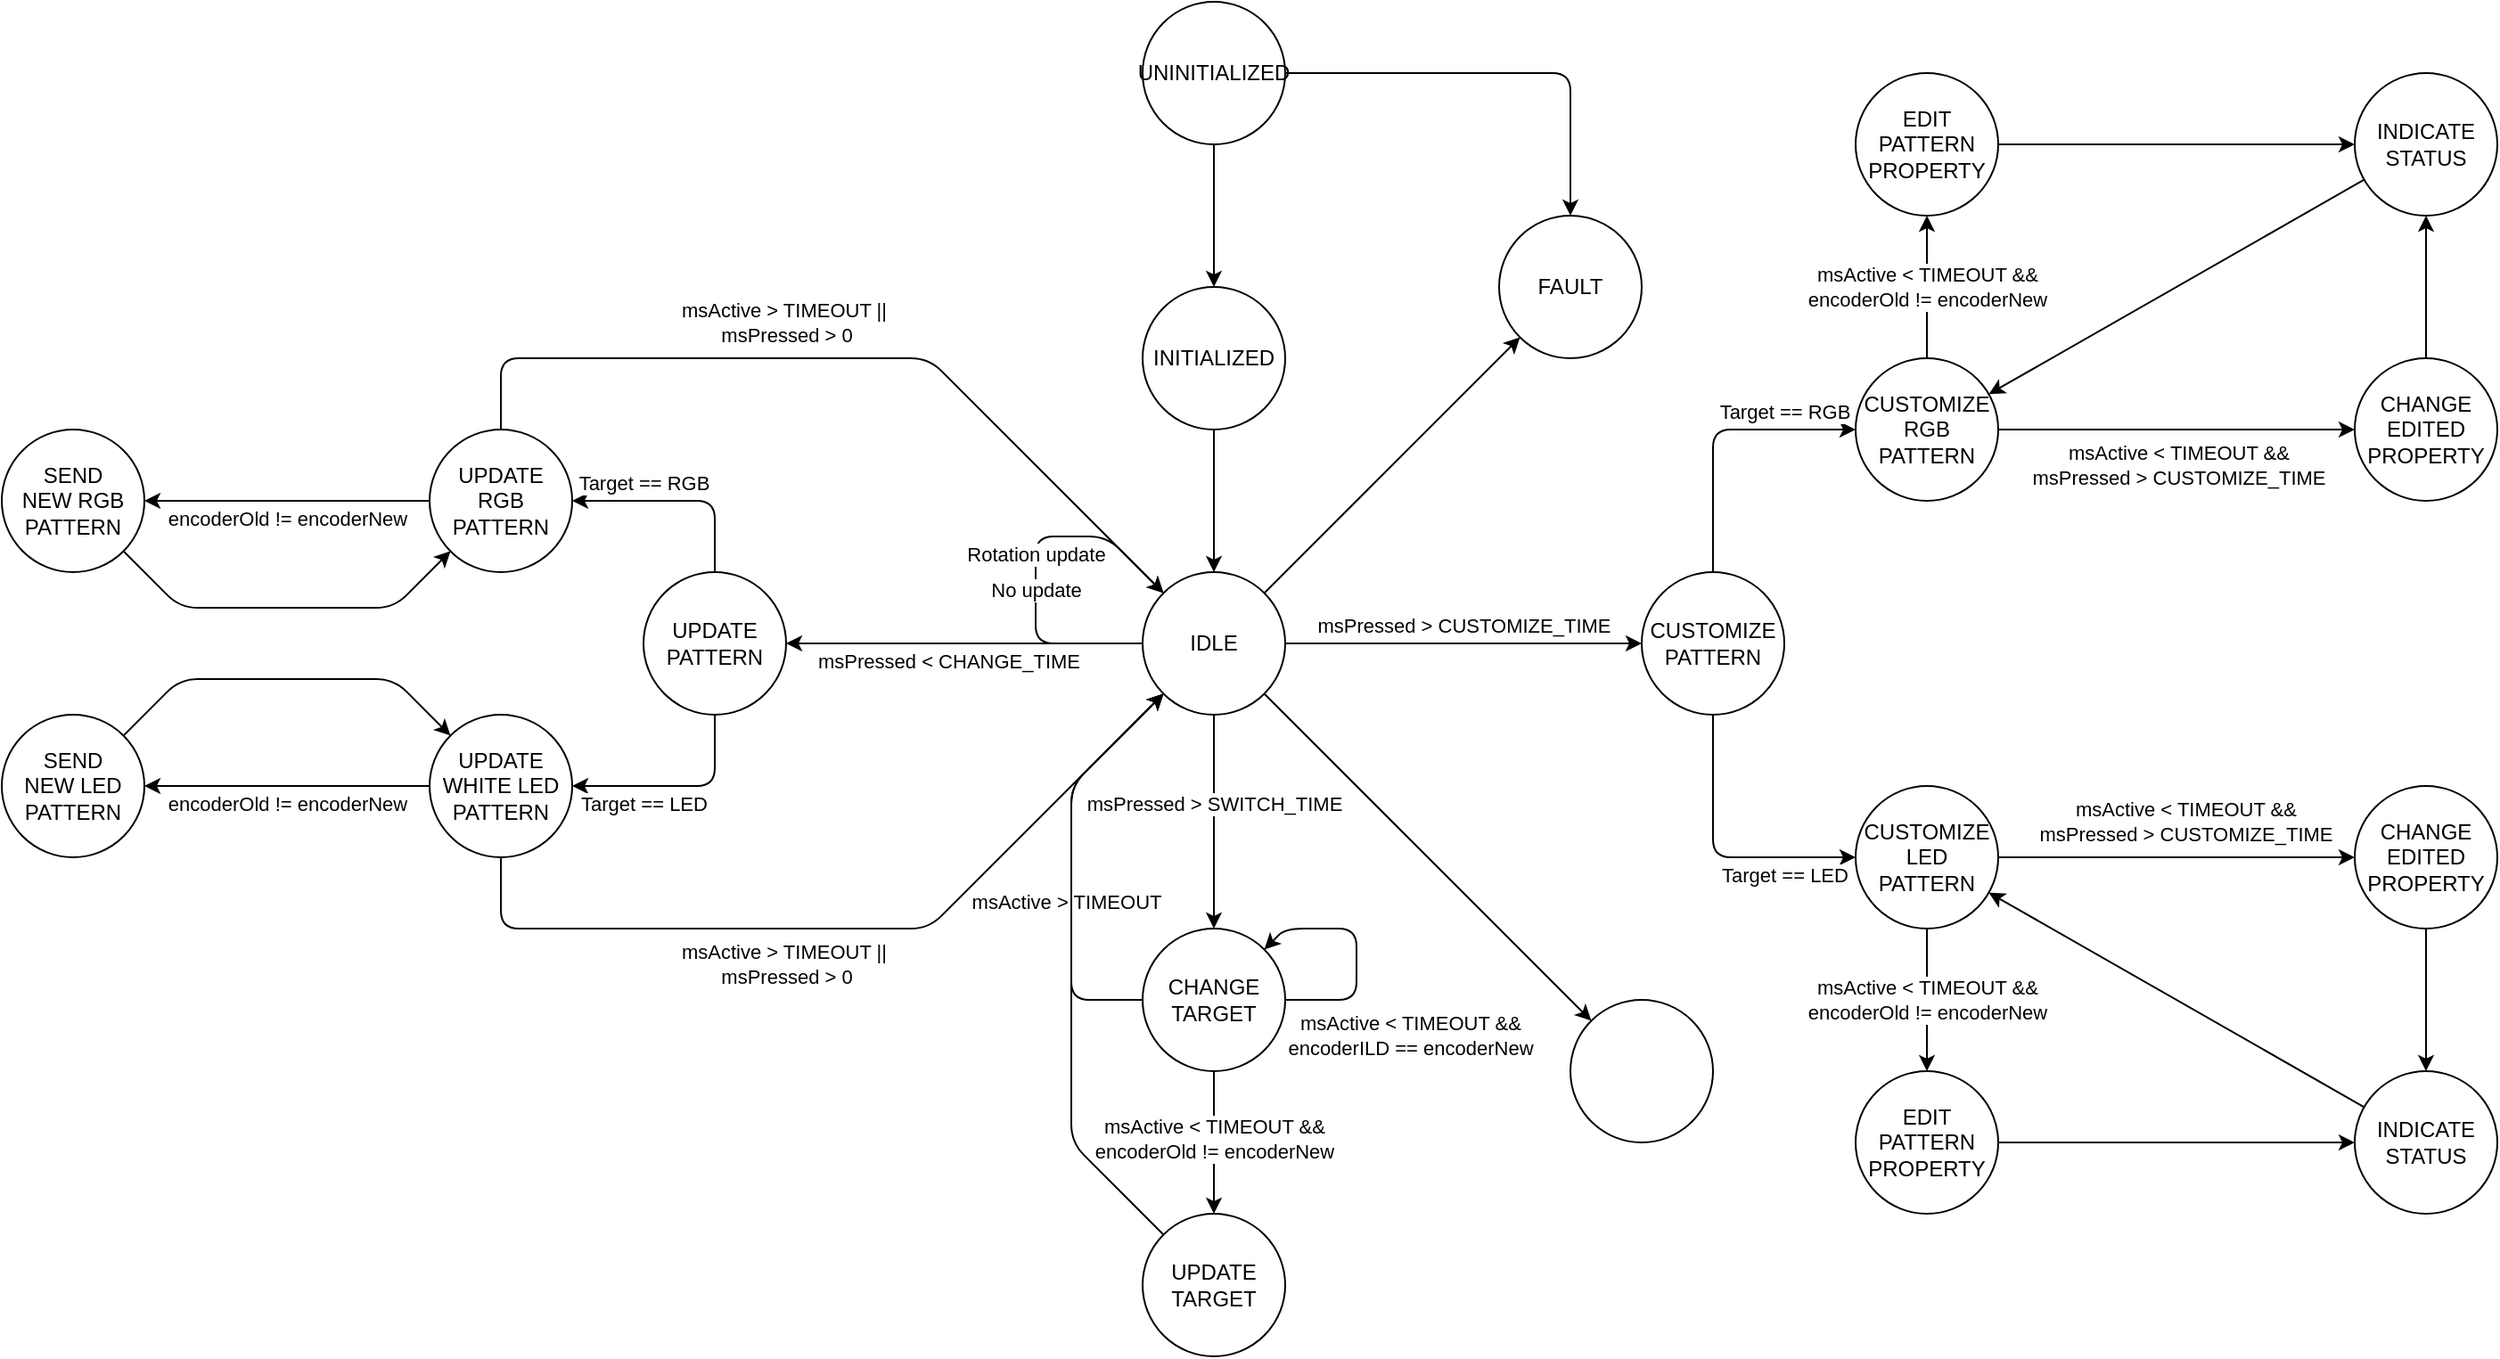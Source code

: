 <mxfile>
    <diagram id="v6b_Rmc-Ftfxwcs-_VtL" name="Page-1">
        <mxGraphModel dx="1791" dy="666" grid="1" gridSize="10" guides="1" tooltips="1" connect="1" arrows="1" fold="1" page="1" pageScale="1" pageWidth="850" pageHeight="1100" math="0" shadow="0">
            <root>
                <mxCell id="0"/>
                <mxCell id="1" parent="0"/>
                <mxCell id="5" style="edgeStyle=none;html=1;entryX=0.5;entryY=0;entryDx=0;entryDy=0;" parent="1" source="2" target="3" edge="1">
                    <mxGeometry relative="1" as="geometry"/>
                </mxCell>
                <mxCell id="8" style="edgeStyle=none;html=1;entryX=0.5;entryY=0;entryDx=0;entryDy=0;" parent="1" source="2" target="7" edge="1">
                    <mxGeometry relative="1" as="geometry">
                        <Array as="points">
                            <mxPoint x="560" y="160"/>
                        </Array>
                    </mxGeometry>
                </mxCell>
                <mxCell id="2" value="UNINITIALIZED" style="ellipse;whiteSpace=wrap;html=1;aspect=fixed;" parent="1" vertex="1">
                    <mxGeometry x="320" y="120" width="80" height="80" as="geometry"/>
                </mxCell>
                <mxCell id="6" style="edgeStyle=none;html=1;entryX=0.5;entryY=0;entryDx=0;entryDy=0;" parent="1" source="3" target="4" edge="1">
                    <mxGeometry relative="1" as="geometry"/>
                </mxCell>
                <mxCell id="3" value="INITIALIZED" style="ellipse;whiteSpace=wrap;html=1;aspect=fixed;" parent="1" vertex="1">
                    <mxGeometry x="320" y="280" width="80" height="80" as="geometry"/>
                </mxCell>
                <mxCell id="9" style="edgeStyle=none;html=1;entryX=0;entryY=1;entryDx=0;entryDy=0;" parent="1" source="4" target="7" edge="1">
                    <mxGeometry relative="1" as="geometry">
                        <Array as="points"/>
                    </mxGeometry>
                </mxCell>
                <mxCell id="11" style="edgeStyle=none;html=1;entryX=0;entryY=0;entryDx=0;entryDy=0;" parent="1" source="4" target="4" edge="1">
                    <mxGeometry relative="1" as="geometry">
                        <mxPoint x="310" y="430" as="targetPoint"/>
                        <Array as="points">
                            <mxPoint x="260" y="480"/>
                            <mxPoint x="260" y="420"/>
                            <mxPoint x="300" y="420"/>
                        </Array>
                    </mxGeometry>
                </mxCell>
                <mxCell id="14" value="No update" style="edgeLabel;html=1;align=center;verticalAlign=middle;resizable=0;points=[];" parent="11" vertex="1" connectable="0">
                    <mxGeometry x="-0.658" y="-2" relative="1" as="geometry">
                        <mxPoint x="-25" y="-28" as="offset"/>
                    </mxGeometry>
                </mxCell>
                <mxCell id="35" value="Rotation update" style="edgeLabel;html=1;align=center;verticalAlign=middle;resizable=0;points=[];" parent="11" vertex="1" connectable="0">
                    <mxGeometry x="-0.004" y="-2" relative="1" as="geometry">
                        <mxPoint x="-2" y="-8" as="offset"/>
                    </mxGeometry>
                </mxCell>
                <mxCell id="15" style="edgeStyle=none;html=1;entryX=1;entryY=0.5;entryDx=0;entryDy=0;" parent="1" source="4" target="12" edge="1">
                    <mxGeometry relative="1" as="geometry">
                        <Array as="points">
                            <mxPoint x="160" y="480"/>
                        </Array>
                    </mxGeometry>
                </mxCell>
                <mxCell id="16" value="msPressed &amp;lt; CHANGE_TIME" style="edgeLabel;html=1;align=center;verticalAlign=middle;resizable=0;points=[];" parent="15" vertex="1" connectable="0">
                    <mxGeometry x="-0.425" y="2" relative="1" as="geometry">
                        <mxPoint x="-52" y="8" as="offset"/>
                    </mxGeometry>
                </mxCell>
                <mxCell id="18" style="edgeStyle=none;html=1;exitX=1;exitY=0.5;exitDx=0;exitDy=0;entryX=0;entryY=0.5;entryDx=0;entryDy=0;" parent="1" source="4" target="17" edge="1">
                    <mxGeometry relative="1" as="geometry">
                        <Array as="points">
                            <mxPoint x="420" y="480"/>
                        </Array>
                    </mxGeometry>
                </mxCell>
                <mxCell id="21" value="msPressed &amp;gt; CUSTOMIZE_TIME" style="edgeLabel;html=1;align=center;verticalAlign=middle;resizable=0;points=[];" parent="18" vertex="1" connectable="0">
                    <mxGeometry x="-0.28" y="1" relative="1" as="geometry">
                        <mxPoint x="28" y="-9" as="offset"/>
                    </mxGeometry>
                </mxCell>
                <mxCell id="20" style="edgeStyle=none;html=1;entryX=0.5;entryY=0;entryDx=0;entryDy=0;" parent="1" source="4" target="19" edge="1">
                    <mxGeometry relative="1" as="geometry"/>
                </mxCell>
                <mxCell id="22" value="msPressed &amp;gt; SWITCH_TIME" style="edgeLabel;html=1;align=center;verticalAlign=middle;resizable=0;points=[];" parent="20" vertex="1" connectable="0">
                    <mxGeometry x="-0.35" relative="1" as="geometry">
                        <mxPoint y="11" as="offset"/>
                    </mxGeometry>
                </mxCell>
                <mxCell id="82" style="edgeStyle=none;html=1;" parent="1" source="4" target="81" edge="1">
                    <mxGeometry relative="1" as="geometry"/>
                </mxCell>
                <mxCell id="4" value="IDLE" style="ellipse;whiteSpace=wrap;html=1;aspect=fixed;" parent="1" vertex="1">
                    <mxGeometry x="320" y="440" width="80" height="80" as="geometry"/>
                </mxCell>
                <mxCell id="7" value="FAULT" style="ellipse;whiteSpace=wrap;html=1;aspect=fixed;" parent="1" vertex="1">
                    <mxGeometry x="520" y="240" width="80" height="80" as="geometry"/>
                </mxCell>
                <mxCell id="43" style="edgeStyle=none;html=1;entryX=1;entryY=0.5;entryDx=0;entryDy=0;" parent="1" source="12" target="42" edge="1">
                    <mxGeometry relative="1" as="geometry">
                        <Array as="points">
                            <mxPoint x="80" y="400"/>
                        </Array>
                    </mxGeometry>
                </mxCell>
                <mxCell id="46" value="Target == RGB" style="edgeLabel;html=1;align=center;verticalAlign=middle;resizable=0;points=[];" parent="43" vertex="1" connectable="0">
                    <mxGeometry x="0.3" relative="1" as="geometry">
                        <mxPoint x="-2" y="-10" as="offset"/>
                    </mxGeometry>
                </mxCell>
                <mxCell id="45" style="edgeStyle=none;html=1;entryX=1;entryY=0.5;entryDx=0;entryDy=0;" parent="1" source="12" target="44" edge="1">
                    <mxGeometry relative="1" as="geometry">
                        <Array as="points">
                            <mxPoint x="80" y="560"/>
                        </Array>
                    </mxGeometry>
                </mxCell>
                <mxCell id="47" value="Target == LED" style="edgeLabel;html=1;align=center;verticalAlign=middle;resizable=0;points=[];" parent="45" vertex="1" connectable="0">
                    <mxGeometry x="0.237" y="2" relative="1" as="geometry">
                        <mxPoint x="-6" y="8" as="offset"/>
                    </mxGeometry>
                </mxCell>
                <mxCell id="12" value="UPDATE&lt;br&gt;PATTERN" style="ellipse;whiteSpace=wrap;html=1;aspect=fixed;" parent="1" vertex="1">
                    <mxGeometry x="40" y="440" width="80" height="80" as="geometry"/>
                </mxCell>
                <mxCell id="25" style="edgeStyle=none;html=1;entryX=0;entryY=0.5;entryDx=0;entryDy=0;" parent="1" source="17" target="24" edge="1">
                    <mxGeometry relative="1" as="geometry">
                        <Array as="points">
                            <mxPoint x="640" y="360"/>
                        </Array>
                    </mxGeometry>
                </mxCell>
                <mxCell id="26" value="Target == RGB" style="edgeLabel;html=1;align=center;verticalAlign=middle;resizable=0;points=[];" parent="25" vertex="1" connectable="0">
                    <mxGeometry x="0.35" y="2" relative="1" as="geometry">
                        <mxPoint x="12" y="-8" as="offset"/>
                    </mxGeometry>
                </mxCell>
                <mxCell id="28" style="edgeStyle=none;html=1;entryX=0;entryY=0.5;entryDx=0;entryDy=0;" parent="1" source="17" target="27" edge="1">
                    <mxGeometry relative="1" as="geometry">
                        <Array as="points">
                            <mxPoint x="640" y="600"/>
                        </Array>
                    </mxGeometry>
                </mxCell>
                <mxCell id="29" value="Target == LED" style="edgeLabel;html=1;align=center;verticalAlign=middle;resizable=0;points=[];" parent="28" vertex="1" connectable="0">
                    <mxGeometry x="-0.417" y="-1" relative="1" as="geometry">
                        <mxPoint x="41" y="43" as="offset"/>
                    </mxGeometry>
                </mxCell>
                <mxCell id="17" value="CUSTOMIZE&lt;br&gt;PATTERN" style="ellipse;whiteSpace=wrap;html=1;aspect=fixed;" parent="1" vertex="1">
                    <mxGeometry x="600" y="440" width="80" height="80" as="geometry"/>
                </mxCell>
                <mxCell id="32" style="edgeStyle=none;html=1;entryX=0.5;entryY=0;entryDx=0;entryDy=0;" parent="1" source="19" target="31" edge="1">
                    <mxGeometry relative="1" as="geometry">
                        <Array as="points"/>
                    </mxGeometry>
                </mxCell>
                <mxCell id="36" value="msActive &amp;lt; TIMEOUT &amp;amp;&amp;amp;&lt;br&gt;encoderOld != encoderNew" style="edgeLabel;html=1;align=center;verticalAlign=middle;resizable=0;points=[];" parent="32" vertex="1" connectable="0">
                    <mxGeometry x="-0.057" relative="1" as="geometry">
                        <mxPoint as="offset"/>
                    </mxGeometry>
                </mxCell>
                <mxCell id="39" style="edgeStyle=none;html=1;" parent="1" source="19" target="4" edge="1">
                    <mxGeometry relative="1" as="geometry">
                        <Array as="points">
                            <mxPoint x="280" y="680"/>
                            <mxPoint x="280" y="560"/>
                        </Array>
                    </mxGeometry>
                </mxCell>
                <mxCell id="40" value="msActive &amp;gt; TIMEOUT" style="edgeLabel;html=1;align=center;verticalAlign=middle;resizable=0;points=[];" parent="39" vertex="1" connectable="0">
                    <mxGeometry x="-0.179" y="3" relative="1" as="geometry">
                        <mxPoint as="offset"/>
                    </mxGeometry>
                </mxCell>
                <mxCell id="19" value="CHANGE&lt;br&gt;TARGET" style="ellipse;whiteSpace=wrap;html=1;aspect=fixed;" parent="1" vertex="1">
                    <mxGeometry x="320" y="640" width="80" height="80" as="geometry"/>
                </mxCell>
                <mxCell id="61" style="edgeStyle=none;html=1;entryX=0;entryY=0.5;entryDx=0;entryDy=0;" parent="1" source="24" target="60" edge="1">
                    <mxGeometry relative="1" as="geometry"/>
                </mxCell>
                <mxCell id="71" value="msActive &amp;lt; TIMEOUT &amp;amp;&amp;amp;&lt;br&gt;msPressed &amp;gt; CUSTOMIZE_TIME" style="edgeLabel;html=1;align=center;verticalAlign=middle;resizable=0;points=[];" parent="61" vertex="1" connectable="0">
                    <mxGeometry x="0.243" y="1" relative="1" as="geometry">
                        <mxPoint x="-24" y="21" as="offset"/>
                    </mxGeometry>
                </mxCell>
                <mxCell id="67" style="edgeStyle=none;html=1;" parent="1" source="24" target="64" edge="1">
                    <mxGeometry relative="1" as="geometry">
                        <Array as="points"/>
                    </mxGeometry>
                </mxCell>
                <mxCell id="68" value="msActive &amp;lt; TIMEOUT &amp;amp;&amp;amp;&lt;br&gt;encoderOld != encoderNew" style="edgeLabel;html=1;align=center;verticalAlign=middle;resizable=0;points=[];" parent="67" vertex="1" connectable="0">
                    <mxGeometry x="-0.301" y="2" relative="1" as="geometry">
                        <mxPoint x="2" y="-12" as="offset"/>
                    </mxGeometry>
                </mxCell>
                <mxCell id="24" value="CUSTOMIZE&lt;br&gt;RGB&lt;br&gt;PATTERN" style="ellipse;whiteSpace=wrap;html=1;aspect=fixed;" parent="1" vertex="1">
                    <mxGeometry x="720" y="320" width="80" height="80" as="geometry"/>
                </mxCell>
                <mxCell id="63" style="edgeStyle=none;html=1;entryX=0;entryY=0.5;entryDx=0;entryDy=0;" parent="1" source="27" target="62" edge="1">
                    <mxGeometry relative="1" as="geometry"/>
                </mxCell>
                <mxCell id="70" value="msActive &amp;lt; TIMEOUT &amp;amp;&amp;amp;&lt;br&gt;msPressed &amp;gt; CUSTOMIZE_TIME" style="edgeLabel;html=1;align=center;verticalAlign=middle;resizable=0;points=[];" parent="63" vertex="1" connectable="0">
                    <mxGeometry x="0.242" y="-1" relative="1" as="geometry">
                        <mxPoint x="-19" y="-21" as="offset"/>
                    </mxGeometry>
                </mxCell>
                <mxCell id="66" style="edgeStyle=none;html=1;" parent="1" source="27" target="65" edge="1">
                    <mxGeometry relative="1" as="geometry">
                        <Array as="points"/>
                    </mxGeometry>
                </mxCell>
                <mxCell id="69" value="msActive &amp;lt; TIMEOUT &amp;amp;&amp;amp;&lt;br&gt;encoderOld != encoderNew" style="edgeLabel;html=1;align=center;verticalAlign=middle;resizable=0;points=[];" parent="66" vertex="1" connectable="0">
                    <mxGeometry x="-0.288" y="1" relative="1" as="geometry">
                        <mxPoint x="-1" y="11" as="offset"/>
                    </mxGeometry>
                </mxCell>
                <mxCell id="27" value="CUSTOMIZE&lt;br&gt;LED&lt;br&gt;PATTERN" style="ellipse;whiteSpace=wrap;html=1;" parent="1" vertex="1">
                    <mxGeometry x="720" y="560" width="80" height="80" as="geometry"/>
                </mxCell>
                <mxCell id="41" style="edgeStyle=none;html=1;" parent="1" source="31" target="4" edge="1">
                    <mxGeometry relative="1" as="geometry">
                        <Array as="points">
                            <mxPoint x="280" y="760"/>
                            <mxPoint x="280" y="560"/>
                        </Array>
                    </mxGeometry>
                </mxCell>
                <mxCell id="31" value="UPDATE&lt;br&gt;TARGET" style="ellipse;whiteSpace=wrap;html=1;" parent="1" vertex="1">
                    <mxGeometry x="320" y="800" width="80" height="80" as="geometry"/>
                </mxCell>
                <mxCell id="37" style="edgeStyle=none;html=1;entryX=1;entryY=0;entryDx=0;entryDy=0;" parent="1" source="19" target="19" edge="1">
                    <mxGeometry relative="1" as="geometry">
                        <Array as="points">
                            <mxPoint x="440" y="680"/>
                            <mxPoint x="440" y="640"/>
                            <mxPoint x="400" y="640"/>
                        </Array>
                    </mxGeometry>
                </mxCell>
                <mxCell id="38" value="msActive &amp;lt; TIMEOUT &amp;amp;&amp;amp;&lt;br&gt;encoderILD == encoderNew" style="edgeLabel;html=1;align=center;verticalAlign=middle;resizable=0;points=[];" parent="37" vertex="1" connectable="0">
                    <mxGeometry x="-0.561" y="1" relative="1" as="geometry">
                        <mxPoint x="40" y="21" as="offset"/>
                    </mxGeometry>
                </mxCell>
                <mxCell id="48" style="edgeStyle=none;html=1;entryX=0;entryY=0;entryDx=0;entryDy=0;" parent="1" source="42" target="4" edge="1">
                    <mxGeometry relative="1" as="geometry">
                        <Array as="points">
                            <mxPoint x="-40" y="320"/>
                            <mxPoint x="200" y="320"/>
                        </Array>
                    </mxGeometry>
                </mxCell>
                <mxCell id="50" value="msActive &amp;gt; TIMEOUT ||&amp;nbsp;&lt;br&gt;msPressed &amp;gt; 0" style="edgeLabel;html=1;align=center;verticalAlign=middle;resizable=0;points=[];" parent="48" vertex="1" connectable="0">
                    <mxGeometry x="-0.176" relative="1" as="geometry">
                        <mxPoint x="8" y="-20" as="offset"/>
                    </mxGeometry>
                </mxCell>
                <mxCell id="53" style="edgeStyle=none;html=1;entryX=1;entryY=0.5;entryDx=0;entryDy=0;" parent="1" source="42" target="52" edge="1">
                    <mxGeometry relative="1" as="geometry"/>
                </mxCell>
                <mxCell id="54" value="encoderOld != encoderNew" style="edgeLabel;html=1;align=center;verticalAlign=middle;resizable=0;points=[];" parent="53" vertex="1" connectable="0">
                    <mxGeometry x="-0.2" y="1" relative="1" as="geometry">
                        <mxPoint x="-16" y="9" as="offset"/>
                    </mxGeometry>
                </mxCell>
                <mxCell id="42" value="UPDATE&lt;br&gt;RGB&lt;br&gt;PATTERN" style="ellipse;whiteSpace=wrap;html=1;" parent="1" vertex="1">
                    <mxGeometry x="-80" y="360" width="80" height="80" as="geometry"/>
                </mxCell>
                <mxCell id="49" style="edgeStyle=none;html=1;entryX=0;entryY=1;entryDx=0;entryDy=0;" parent="1" source="44" target="4" edge="1">
                    <mxGeometry relative="1" as="geometry">
                        <Array as="points">
                            <mxPoint x="-40" y="640"/>
                            <mxPoint x="200" y="640"/>
                        </Array>
                    </mxGeometry>
                </mxCell>
                <mxCell id="51" value="msActive &amp;gt; TIMEOUT ||&amp;nbsp;&lt;br&gt;msPressed &amp;gt; 0" style="edgeLabel;html=1;align=center;verticalAlign=middle;resizable=0;points=[];" parent="49" vertex="1" connectable="0">
                    <mxGeometry x="-0.142" y="-3" relative="1" as="geometry">
                        <mxPoint y="17" as="offset"/>
                    </mxGeometry>
                </mxCell>
                <mxCell id="56" style="edgeStyle=none;html=1;entryX=1;entryY=0.5;entryDx=0;entryDy=0;" parent="1" source="44" target="55" edge="1">
                    <mxGeometry relative="1" as="geometry"/>
                </mxCell>
                <mxCell id="57" value="encoderOld != encoderNew" style="edgeLabel;html=1;align=center;verticalAlign=middle;resizable=0;points=[];" parent="56" vertex="1" connectable="0">
                    <mxGeometry x="0.375" y="-1" relative="1" as="geometry">
                        <mxPoint x="30" y="11" as="offset"/>
                    </mxGeometry>
                </mxCell>
                <mxCell id="44" value="UPDATE&lt;br&gt;WHITE LED&lt;br&gt;PATTERN" style="ellipse;whiteSpace=wrap;html=1;" parent="1" vertex="1">
                    <mxGeometry x="-80" y="520" width="80" height="80" as="geometry"/>
                </mxCell>
                <mxCell id="59" style="edgeStyle=none;html=1;exitX=1;exitY=1;exitDx=0;exitDy=0;entryX=0;entryY=1;entryDx=0;entryDy=0;" parent="1" source="52" target="42" edge="1">
                    <mxGeometry relative="1" as="geometry">
                        <Array as="points">
                            <mxPoint x="-220" y="460"/>
                            <mxPoint x="-100" y="460"/>
                        </Array>
                    </mxGeometry>
                </mxCell>
                <object label="SEND &lt;br&gt;NEW RGB&lt;br&gt;PATTERN" hedietLinkedDataV1_path="../nodeSWC/controlLogicSM/controlLogicSM.c" hedietLinkedDataV1_start_col_x-num="0" hedietLinkedDataV1_start_line_x-num="116" hedietLinkedDataV1_end_col_x-num="1" hedietLinkedDataV1_end_line_x-num="120" id="52">
                    <mxCell style="ellipse;whiteSpace=wrap;html=1;aspect=fixed;" parent="1" vertex="1">
                        <mxGeometry x="-320" y="360" width="80" height="80" as="geometry"/>
                    </mxCell>
                </object>
                <mxCell id="58" style="edgeStyle=none;html=1;exitX=1;exitY=0;exitDx=0;exitDy=0;entryX=0;entryY=0;entryDx=0;entryDy=0;" parent="1" source="55" target="44" edge="1">
                    <mxGeometry relative="1" as="geometry">
                        <Array as="points">
                            <mxPoint x="-220" y="500"/>
                            <mxPoint x="-100" y="500"/>
                        </Array>
                    </mxGeometry>
                </mxCell>
                <mxCell id="55" value="SEND&lt;br&gt;NEW LED&lt;br&gt;PATTERN" style="ellipse;whiteSpace=wrap;html=1;" parent="1" vertex="1">
                    <mxGeometry x="-320" y="520" width="80" height="80" as="geometry"/>
                </mxCell>
                <mxCell id="74" style="edgeStyle=none;html=1;entryX=0.5;entryY=1;entryDx=0;entryDy=0;" parent="1" source="60" target="72" edge="1">
                    <mxGeometry relative="1" as="geometry"/>
                </mxCell>
                <mxCell id="60" value="CHANGE&lt;br&gt;EDITED&lt;br&gt;PROPERTY" style="ellipse;whiteSpace=wrap;html=1;aspect=fixed;" parent="1" vertex="1">
                    <mxGeometry x="1000" y="320" width="80" height="80" as="geometry"/>
                </mxCell>
                <mxCell id="78" style="edgeStyle=none;html=1;" parent="1" source="62" target="76" edge="1">
                    <mxGeometry relative="1" as="geometry"/>
                </mxCell>
                <mxCell id="62" value="CHANGE&lt;br&gt;EDITED&lt;br&gt;PROPERTY" style="ellipse;whiteSpace=wrap;html=1;aspect=fixed;" parent="1" vertex="1">
                    <mxGeometry x="1000" y="560" width="80" height="80" as="geometry"/>
                </mxCell>
                <mxCell id="73" style="edgeStyle=none;html=1;entryX=0;entryY=0.5;entryDx=0;entryDy=0;" parent="1" source="64" target="72" edge="1">
                    <mxGeometry relative="1" as="geometry"/>
                </mxCell>
                <mxCell id="64" value="EDIT&lt;br&gt;PATTERN PROPERTY" style="ellipse;whiteSpace=wrap;html=1;aspect=fixed;" parent="1" vertex="1">
                    <mxGeometry x="720" y="160" width="80" height="80" as="geometry"/>
                </mxCell>
                <mxCell id="77" style="edgeStyle=none;html=1;" parent="1" source="65" target="76" edge="1">
                    <mxGeometry relative="1" as="geometry"/>
                </mxCell>
                <mxCell id="65" value="EDIT&lt;br&gt;PATTERN PROPERTY" style="ellipse;whiteSpace=wrap;html=1;aspect=fixed;" parent="1" vertex="1">
                    <mxGeometry x="720" y="720" width="80" height="80" as="geometry"/>
                </mxCell>
                <mxCell id="80" style="edgeStyle=none;html=1;" parent="1" source="72" target="24" edge="1">
                    <mxGeometry relative="1" as="geometry"/>
                </mxCell>
                <mxCell id="72" value="INDICATE&lt;br&gt;STATUS" style="ellipse;whiteSpace=wrap;html=1;aspect=fixed;" parent="1" vertex="1">
                    <mxGeometry x="1000" y="160" width="80" height="80" as="geometry"/>
                </mxCell>
                <mxCell id="79" style="edgeStyle=none;html=1;" parent="1" source="76" target="27" edge="1">
                    <mxGeometry relative="1" as="geometry"/>
                </mxCell>
                <mxCell id="76" value="INDICATE&lt;br&gt;STATUS" style="ellipse;whiteSpace=wrap;html=1;aspect=fixed;" parent="1" vertex="1">
                    <mxGeometry x="1000" y="720" width="80" height="80" as="geometry"/>
                </mxCell>
                <mxCell id="81" value="" style="ellipse;whiteSpace=wrap;html=1;aspect=fixed;" parent="1" vertex="1">
                    <mxGeometry x="560" y="680" width="80" height="80" as="geometry"/>
                </mxCell>
            </root>
        </mxGraphModel>
    </diagram>
</mxfile>